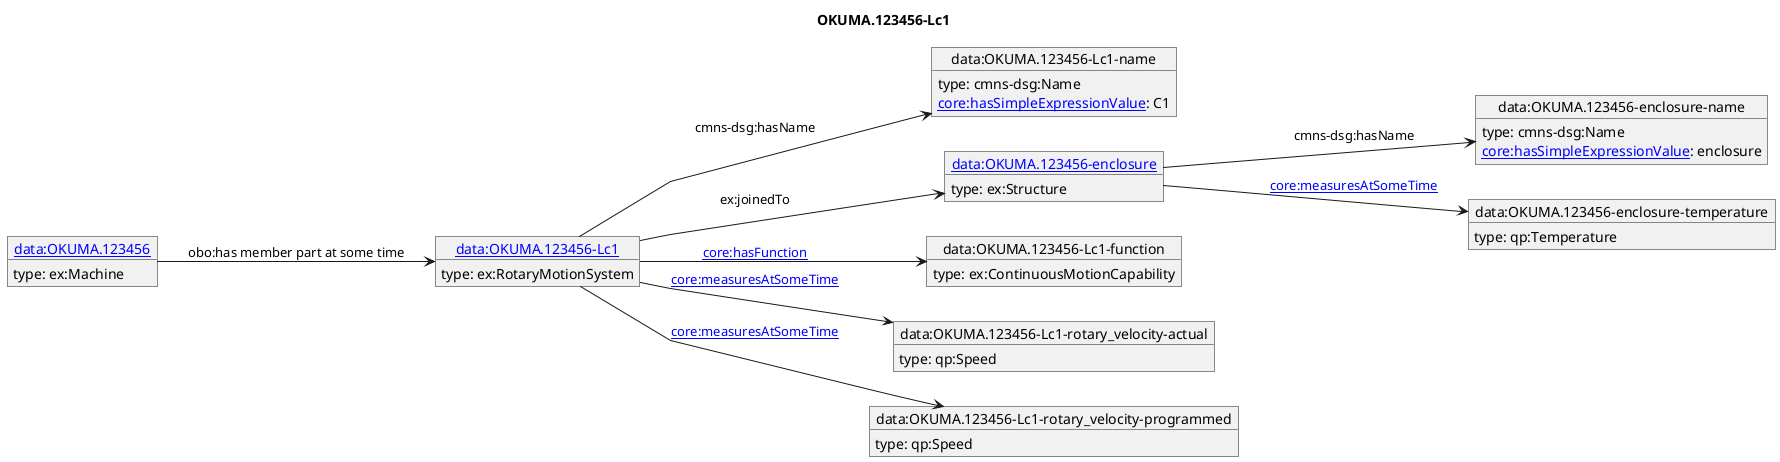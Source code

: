 @startuml
skinparam linetype polyline
left to right direction
title OKUMA.123456-Lc1
object "[[./OKUMA.123456-Lc1.html data:OKUMA.123456-Lc1]]" as o1 {
 type: ex:RotaryMotionSystem 
}
object "data:OKUMA.123456-Lc1-name" as o2 {
 type: cmns-dsg:Name 
}
object "[[./OKUMA.123456-enclosure.html data:OKUMA.123456-enclosure]]" as o3 {
 type: ex:Structure 
}
object "data:OKUMA.123456-enclosure-name" as o4 {
 type: cmns-dsg:Name 
}
object "data:OKUMA.123456-enclosure-temperature" as o5 {
 type: qp:Temperature 
}
object "data:OKUMA.123456-Lc1-function" as o6 {
 type: ex:ContinuousMotionCapability 
}
object "data:OKUMA.123456-Lc1-rotary_velocity-actual" as o7 {
 type: qp:Speed 
}
object "data:OKUMA.123456-Lc1-rotary_velocity-programmed" as o8 {
 type: qp:Speed 
}
object "[[./OKUMA.123456.html data:OKUMA.123456]]" as o9 {
 type: ex:Machine 
}
o1 --> o2 : cmns-dsg:hasName
o2 : [[https://spec.industrialontologies.org/ontology/core/Core/hasSimpleExpressionValue core:hasSimpleExpressionValue]]: C1
o1 --> o3 : ex:joinedTo
o3 --> o4 : cmns-dsg:hasName
o4 : [[https://spec.industrialontologies.org/ontology/core/Core/hasSimpleExpressionValue core:hasSimpleExpressionValue]]: enclosure
o3 --> o5 : [[https://spec.industrialontologies.org/ontology/core/Core/measuresAtSomeTime core:measuresAtSomeTime]]
o1 --> o6 : [[https://spec.industrialontologies.org/ontology/core/Core/hasFunction core:hasFunction]]
o1 --> o7 : [[https://spec.industrialontologies.org/ontology/core/Core/measuresAtSomeTime core:measuresAtSomeTime]]
o1 --> o8 : [[https://spec.industrialontologies.org/ontology/core/Core/measuresAtSomeTime core:measuresAtSomeTime]]
o9 --> o1 : obo:has member part at some time
@enduml
